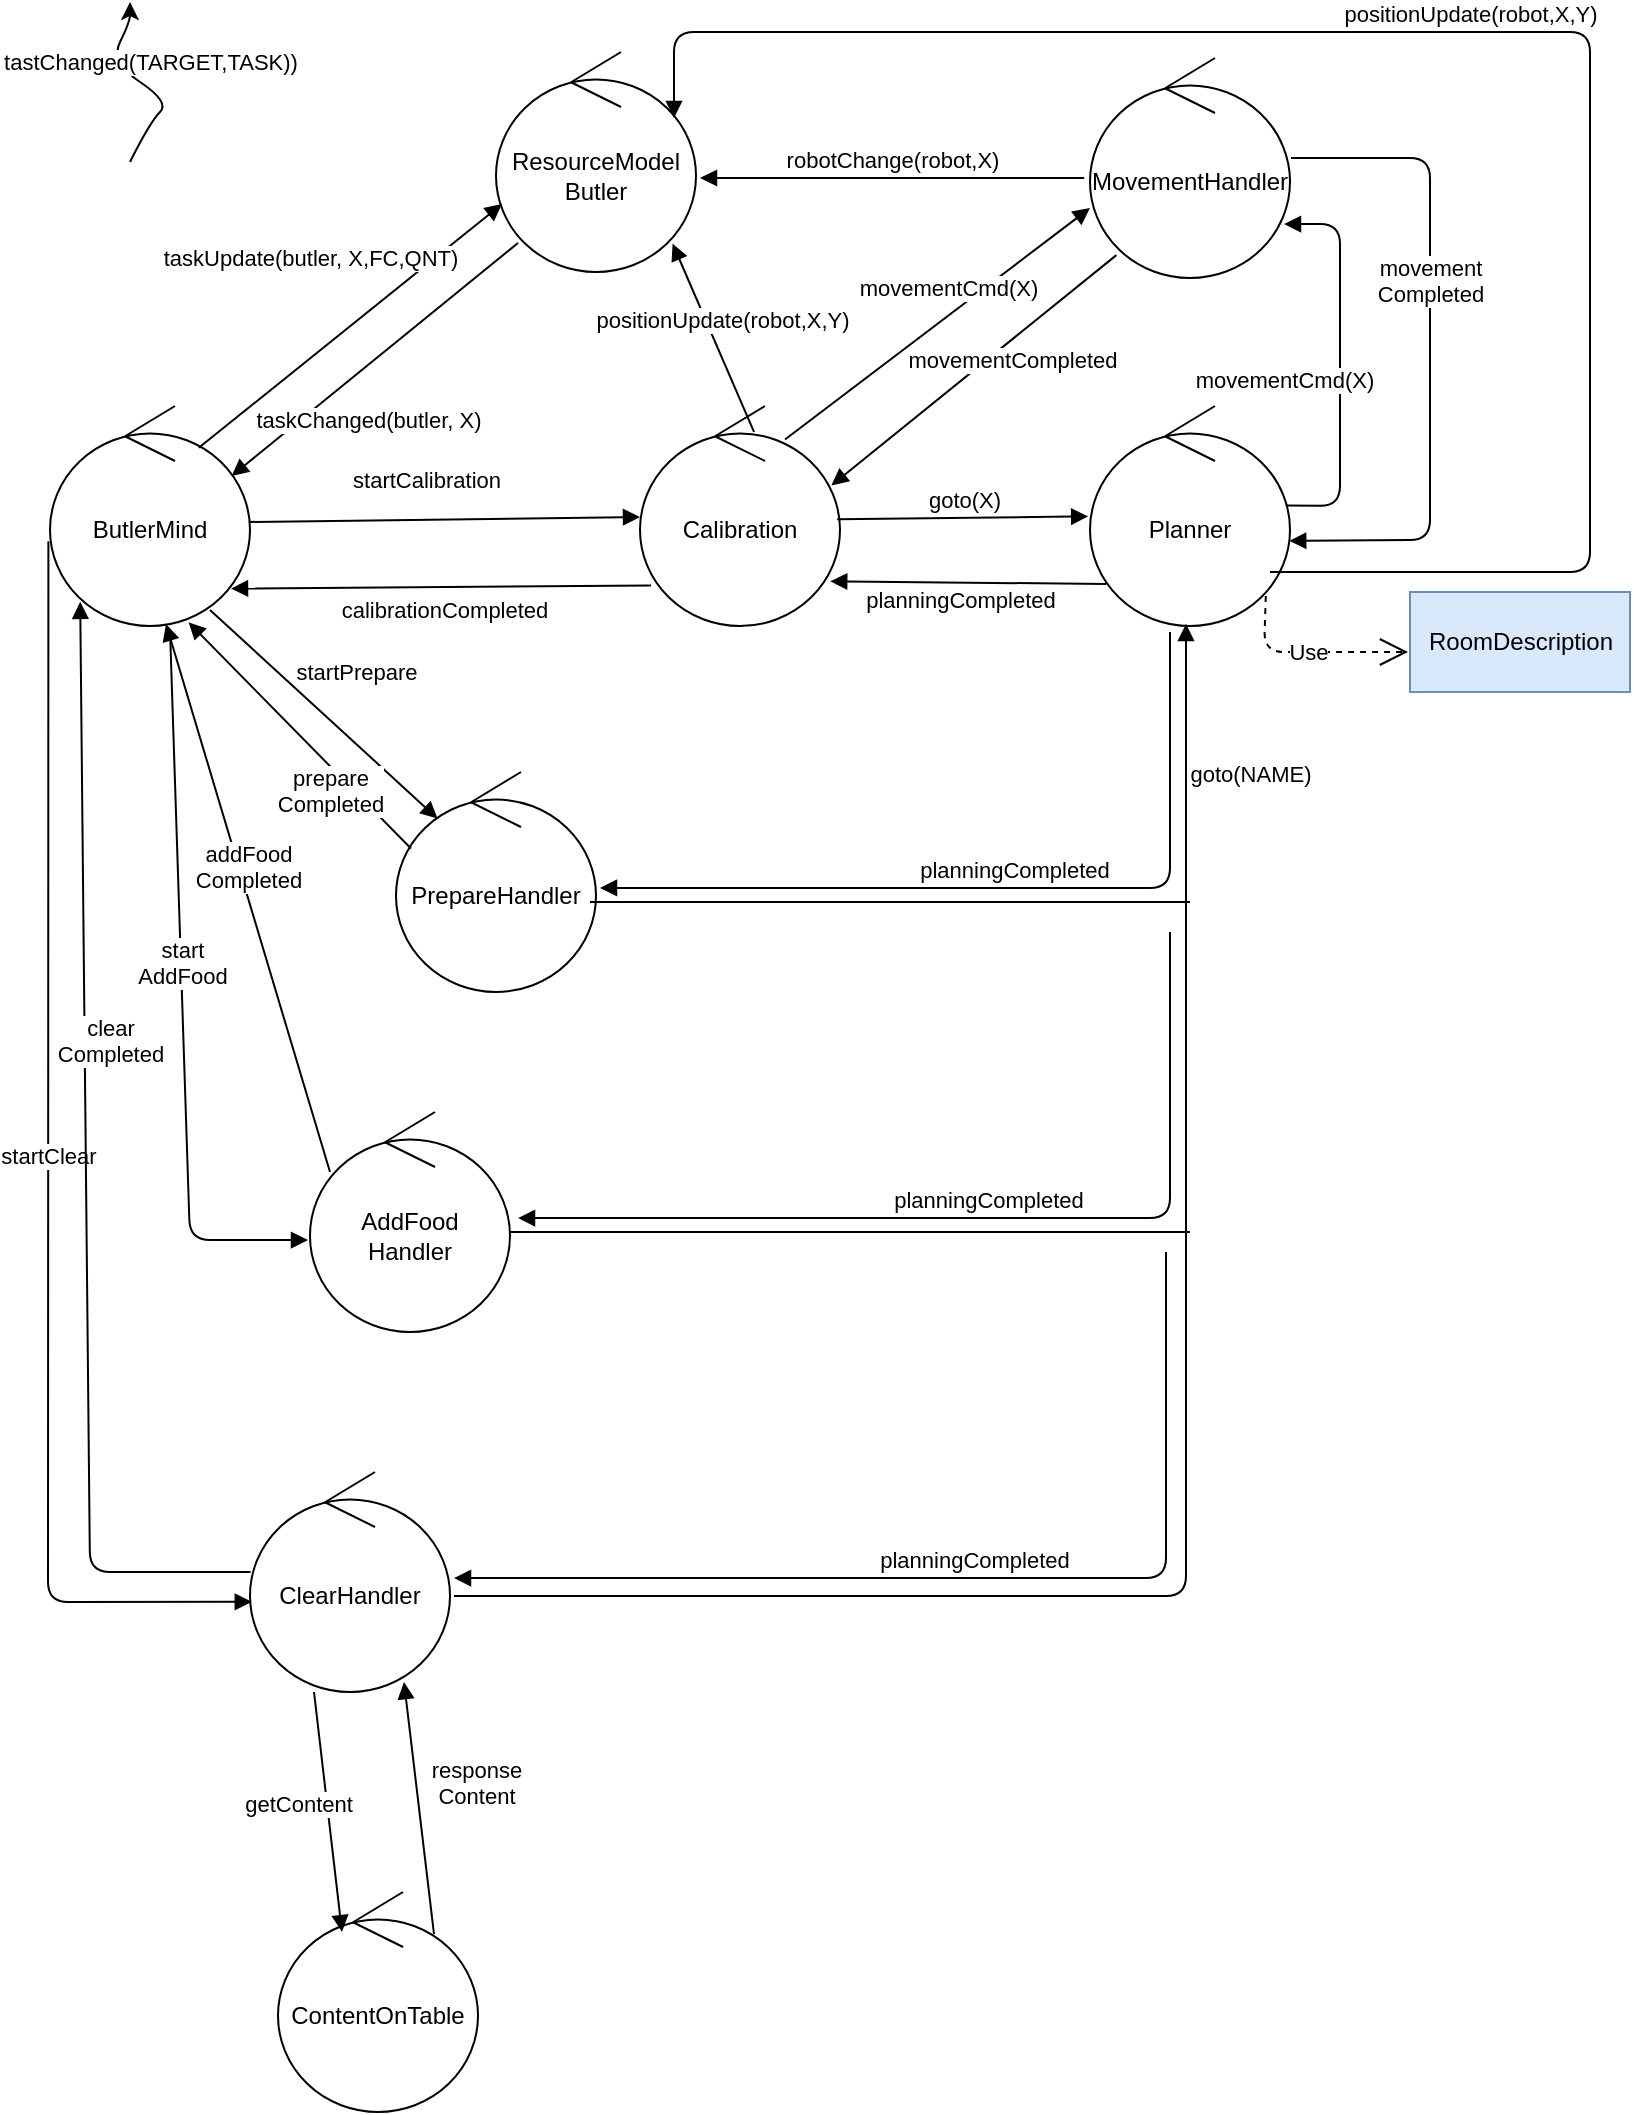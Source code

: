 <mxfile version="11.3.0" type="device" pages="1"><diagram id="pWQMM3f1AbMrhdQvNJgL" name="Page-1"><mxGraphModel dx="854" dy="504" grid="1" gridSize="10" guides="1" tooltips="1" connect="1" arrows="1" fold="1" page="1" pageScale="1" pageWidth="827" pageHeight="1169" math="0" shadow="0"><root><mxCell id="0"/><mxCell id="1" parent="0"/><mxCell id="1GV-H2FxFwbUOaAOioJ6-3" value="ResourceModel&lt;br&gt;Butler" style="ellipse;shape=umlControl;whiteSpace=wrap;html=1;" parent="1" vertex="1"><mxGeometry x="253" y="40" width="100" height="110" as="geometry"/></mxCell><mxCell id="1GV-H2FxFwbUOaAOioJ6-5" value="ButlerMind" style="ellipse;shape=umlControl;whiteSpace=wrap;html=1;" parent="1" vertex="1"><mxGeometry x="30" y="217" width="100" height="110" as="geometry"/></mxCell><mxCell id="1GV-H2FxFwbUOaAOioJ6-6" value="Calibration" style="ellipse;shape=umlControl;whiteSpace=wrap;html=1;" parent="1" vertex="1"><mxGeometry x="325" y="217" width="100" height="110" as="geometry"/></mxCell><mxCell id="1GV-H2FxFwbUOaAOioJ6-7" value="Planner" style="ellipse;shape=umlControl;whiteSpace=wrap;html=1;" parent="1" vertex="1"><mxGeometry x="550" y="217" width="100" height="110" as="geometry"/></mxCell><mxCell id="1GV-H2FxFwbUOaAOioJ6-10" value="taskChanged(butler, X)" style="html=1;verticalAlign=bottom;endArrow=block;entryX=0.908;entryY=0.318;entryDx=0;entryDy=0;entryPerimeter=0;exitX=0.11;exitY=0.868;exitDx=0;exitDy=0;exitPerimeter=0;" parent="1" source="1GV-H2FxFwbUOaAOioJ6-3" target="1GV-H2FxFwbUOaAOioJ6-5" edge="1"><mxGeometry x="0.297" y="28" width="80" relative="1" as="geometry"><mxPoint x="270" y="135" as="sourcePoint"/><mxPoint x="60" y="357.5" as="targetPoint"/><mxPoint as="offset"/></mxGeometry></mxCell><mxCell id="1GV-H2FxFwbUOaAOioJ6-11" value="taskUpdate(butler, X,FC,QNT)" style="html=1;verticalAlign=bottom;endArrow=block;entryX=0.03;entryY=0.691;entryDx=0;entryDy=0;entryPerimeter=0;exitX=0.744;exitY=0.19;exitDx=0;exitDy=0;exitPerimeter=0;" parent="1" source="1GV-H2FxFwbUOaAOioJ6-5" target="1GV-H2FxFwbUOaAOioJ6-3" edge="1"><mxGeometry x="-0.004" y="32" width="80" relative="1" as="geometry"><mxPoint x="50" y="265" as="sourcePoint"/><mxPoint x="130" y="265" as="targetPoint"/><mxPoint as="offset"/></mxGeometry></mxCell><mxCell id="1GV-H2FxFwbUOaAOioJ6-16" value="startCalibration" style="html=1;verticalAlign=bottom;endArrow=block;exitX=1;exitY=0.527;exitDx=0;exitDy=0;exitPerimeter=0;" parent="1" source="1GV-H2FxFwbUOaAOioJ6-5" target="1GV-H2FxFwbUOaAOioJ6-6" edge="1"><mxGeometry x="-0.095" y="11" width="80" relative="1" as="geometry"><mxPoint x="70" y="387.5" as="sourcePoint"/><mxPoint x="220" y="352.5" as="targetPoint"/><mxPoint as="offset"/></mxGeometry></mxCell><mxCell id="1GV-H2FxFwbUOaAOioJ6-17" value="calibrationCompleted" style="html=1;verticalAlign=bottom;endArrow=block;entryX=0.905;entryY=0.83;entryDx=0;entryDy=0;entryPerimeter=0;exitX=0.055;exitY=0.816;exitDx=0;exitDy=0;exitPerimeter=0;" parent="1" source="1GV-H2FxFwbUOaAOioJ6-6" target="1GV-H2FxFwbUOaAOioJ6-5" edge="1"><mxGeometry x="-0.01" y="20" width="80" relative="1" as="geometry"><mxPoint x="200" y="372.5" as="sourcePoint"/><mxPoint x="210" y="427.5" as="targetPoint"/><mxPoint as="offset"/></mxGeometry></mxCell><mxCell id="1GV-H2FxFwbUOaAOioJ6-18" value="goto(X)" style="html=1;verticalAlign=bottom;endArrow=block;exitX=0.986;exitY=0.515;exitDx=0;exitDy=0;exitPerimeter=0;entryX=-0.009;entryY=0.502;entryDx=0;entryDy=0;entryPerimeter=0;" parent="1" source="1GV-H2FxFwbUOaAOioJ6-6" target="1GV-H2FxFwbUOaAOioJ6-7" edge="1"><mxGeometry width="80" relative="1" as="geometry"><mxPoint x="350" y="367.5" as="sourcePoint"/><mxPoint x="550" y="272" as="targetPoint"/></mxGeometry></mxCell><mxCell id="1GV-H2FxFwbUOaAOioJ6-19" value="planningCompleted" style="html=1;verticalAlign=bottom;endArrow=block;exitX=0.081;exitY=0.809;exitDx=0;exitDy=0;exitPerimeter=0;entryX=0.951;entryY=0.797;entryDx=0;entryDy=0;entryPerimeter=0;" parent="1" source="1GV-H2FxFwbUOaAOioJ6-7" target="1GV-H2FxFwbUOaAOioJ6-6" edge="1"><mxGeometry x="0.057" y="18" width="80" relative="1" as="geometry"><mxPoint x="340" y="437.5" as="sourcePoint"/><mxPoint x="420" y="437.5" as="targetPoint"/><mxPoint as="offset"/></mxGeometry></mxCell><mxCell id="1GV-H2FxFwbUOaAOioJ6-26" value="MovementHandler" style="ellipse;shape=umlControl;whiteSpace=wrap;html=1;" parent="1" vertex="1"><mxGeometry x="550" y="43" width="100" height="110" as="geometry"/></mxCell><mxCell id="1GV-H2FxFwbUOaAOioJ6-27" value="movementCmd(X)" style="html=1;verticalAlign=bottom;endArrow=block;entryX=0;entryY=0.682;entryDx=0;entryDy=0;entryPerimeter=0;exitX=0.725;exitY=0.152;exitDx=0;exitDy=0;exitPerimeter=0;" parent="1" source="1GV-H2FxFwbUOaAOioJ6-6" target="1GV-H2FxFwbUOaAOioJ6-26" edge="1"><mxGeometry x="0.103" y="5" width="80" relative="1" as="geometry"><mxPoint x="330" y="347.5" as="sourcePoint"/><mxPoint x="410" y="287.5" as="targetPoint"/><mxPoint y="1" as="offset"/></mxGeometry></mxCell><mxCell id="1GV-H2FxFwbUOaAOioJ6-28" value="movementCompleted" style="html=1;verticalAlign=bottom;endArrow=block;exitX=0.132;exitY=0.896;exitDx=0;exitDy=0;exitPerimeter=0;entryX=0.957;entryY=0.361;entryDx=0;entryDy=0;entryPerimeter=0;" parent="1" source="1GV-H2FxFwbUOaAOioJ6-26" target="1GV-H2FxFwbUOaAOioJ6-6" edge="1"><mxGeometry x="-0.135" y="15" width="80" relative="1" as="geometry"><mxPoint x="370" y="337.5" as="sourcePoint"/><mxPoint x="450" y="337.5" as="targetPoint"/><mxPoint as="offset"/></mxGeometry></mxCell><mxCell id="1GV-H2FxFwbUOaAOioJ6-29" value="robotChange(robot,X)" style="html=1;verticalAlign=bottom;endArrow=block;exitX=-0.029;exitY=0.545;exitDx=0;exitDy=0;exitPerimeter=0;" parent="1" source="1GV-H2FxFwbUOaAOioJ6-26" edge="1"><mxGeometry width="80" relative="1" as="geometry"><mxPoint x="240" y="232.5" as="sourcePoint"/><mxPoint x="355" y="103" as="targetPoint"/></mxGeometry></mxCell><mxCell id="1GV-H2FxFwbUOaAOioJ6-30" value="movementCmd(X)" style="html=1;verticalAlign=bottom;endArrow=block;entryX=0.97;entryY=0.755;entryDx=0;entryDy=0;entryPerimeter=0;exitX=0.984;exitY=0.452;exitDx=0;exitDy=0;exitPerimeter=0;" parent="1" source="1GV-H2FxFwbUOaAOioJ6-7" target="1GV-H2FxFwbUOaAOioJ6-26" edge="1"><mxGeometry x="-0.176" y="28" width="80" relative="1" as="geometry"><mxPoint x="285.5" y="359.22" as="sourcePoint"/><mxPoint x="390" y="262.52" as="targetPoint"/><mxPoint as="offset"/><Array as="points"><mxPoint x="675" y="267"/><mxPoint x="675" y="126"/></Array></mxGeometry></mxCell><mxCell id="1GV-H2FxFwbUOaAOioJ6-31" value="movement&lt;br&gt;Completed" style="html=1;verticalAlign=bottom;endArrow=block;exitX=1.005;exitY=0.454;exitDx=0;exitDy=0;exitPerimeter=0;entryX=0.996;entryY=0.613;entryDx=0;entryDy=0;entryPerimeter=0;" parent="1" source="1GV-H2FxFwbUOaAOioJ6-26" target="1GV-H2FxFwbUOaAOioJ6-7" edge="1"><mxGeometry x="-0.115" width="80" relative="1" as="geometry"><mxPoint x="413" y="290.02" as="sourcePoint"/><mxPoint x="308.7" y="382.21" as="targetPoint"/><mxPoint as="offset"/><Array as="points"><mxPoint x="720" y="93"/><mxPoint x="720" y="284"/></Array></mxGeometry></mxCell><mxCell id="1GV-H2FxFwbUOaAOioJ6-32" value="RoomDescription" style="html=1;fillColor=#dae8fc;strokeColor=#6c8ebf;" parent="1" vertex="1"><mxGeometry x="710" y="310" width="110" height="50" as="geometry"/></mxCell><mxCell id="1GV-H2FxFwbUOaAOioJ6-33" value="Use" style="endArrow=open;endSize=12;dashed=1;html=1;exitX=0.879;exitY=0.864;exitDx=0;exitDy=0;exitPerimeter=0;" parent="1" source="1GV-H2FxFwbUOaAOioJ6-7" edge="1"><mxGeometry width="160" relative="1" as="geometry"><mxPoint x="337" y="67.5" as="sourcePoint"/><mxPoint x="709" y="340" as="targetPoint"/><Array as="points"><mxPoint x="637" y="340"/></Array></mxGeometry></mxCell><mxCell id="1GV-H2FxFwbUOaAOioJ6-34" value="positionUpdate(robot,X,Y)" style="html=1;verticalAlign=bottom;endArrow=block;exitX=0.57;exitY=0.118;exitDx=0;exitDy=0;exitPerimeter=0;entryX=0.883;entryY=0.871;entryDx=0;entryDy=0;entryPerimeter=0;" parent="1" source="1GV-H2FxFwbUOaAOioJ6-6" target="1GV-H2FxFwbUOaAOioJ6-3" edge="1"><mxGeometry x="-0.046" y="-4" width="80" relative="1" as="geometry"><mxPoint x="220" y="262.5" as="sourcePoint"/><mxPoint x="300" y="262.5" as="targetPoint"/><mxPoint as="offset"/></mxGeometry></mxCell><mxCell id="1GV-H2FxFwbUOaAOioJ6-85" value="tastChanged(TARGET,TASK))" style="curved=1;endArrow=classic;html=1;" parent="1" edge="1"><mxGeometry x="0.066" y="-11" width="50" height="50" relative="1" as="geometry"><mxPoint x="70" y="95" as="sourcePoint"/><mxPoint x="70" y="15" as="targetPoint"/><Array as="points"><mxPoint x="80" y="75"/><mxPoint x="90" y="65"/><mxPoint x="60" y="45"/><mxPoint x="70" y="25"/></Array><mxPoint as="offset"/></mxGeometry></mxCell><mxCell id="1GV-H2FxFwbUOaAOioJ6-86" value="PrepareHandler" style="ellipse;shape=umlControl;whiteSpace=wrap;html=1;" parent="1" vertex="1"><mxGeometry x="203" y="400" width="100" height="110" as="geometry"/></mxCell><mxCell id="1GV-H2FxFwbUOaAOioJ6-87" value="AddFood&lt;br&gt;Handler" style="ellipse;shape=umlControl;whiteSpace=wrap;html=1;" parent="1" vertex="1"><mxGeometry x="160" y="570" width="100" height="110" as="geometry"/></mxCell><mxCell id="1GV-H2FxFwbUOaAOioJ6-88" value="ClearHandler" style="ellipse;shape=umlControl;whiteSpace=wrap;html=1;" parent="1" vertex="1"><mxGeometry x="130" y="750" width="100" height="110" as="geometry"/></mxCell><mxCell id="1GV-H2FxFwbUOaAOioJ6-89" value="startClear" style="html=1;verticalAlign=bottom;endArrow=block;exitX=-0.008;exitY=0.615;exitDx=0;exitDy=0;exitPerimeter=0;entryX=0.009;entryY=0.59;entryDx=0;entryDy=0;entryPerimeter=0;" parent="1" source="1GV-H2FxFwbUOaAOioJ6-5" target="1GV-H2FxFwbUOaAOioJ6-88" edge="1"><mxGeometry width="80" relative="1" as="geometry"><mxPoint x="-30" y="460" as="sourcePoint"/><mxPoint x="50" y="460" as="targetPoint"/><Array as="points"><mxPoint x="29" y="815"/></Array></mxGeometry></mxCell><mxCell id="1GV-H2FxFwbUOaAOioJ6-90" value="clear&lt;br&gt;Completed" style="html=1;verticalAlign=bottom;endArrow=block;exitX=0.003;exitY=0.454;exitDx=0;exitDy=0;exitPerimeter=0;entryX=0.151;entryY=0.89;entryDx=0;entryDy=0;entryPerimeter=0;" parent="1" source="1GV-H2FxFwbUOaAOioJ6-88" target="1GV-H2FxFwbUOaAOioJ6-5" edge="1"><mxGeometry x="0.168" y="-13" width="80" relative="1" as="geometry"><mxPoint x="50" y="840" as="sourcePoint"/><mxPoint x="130" y="840" as="targetPoint"/><Array as="points"><mxPoint x="50" y="800"/></Array><mxPoint as="offset"/></mxGeometry></mxCell><mxCell id="1GV-H2FxFwbUOaAOioJ6-92" value="startPrepare" style="html=1;verticalAlign=bottom;endArrow=block;entryX=0.208;entryY=0.212;entryDx=0;entryDy=0;entryPerimeter=0;" parent="1" target="1GV-H2FxFwbUOaAOioJ6-86" edge="1"><mxGeometry x="0.043" y="20" width="80" relative="1" as="geometry"><mxPoint x="110" y="319" as="sourcePoint"/><mxPoint x="190" y="390" as="targetPoint"/><mxPoint as="offset"/></mxGeometry></mxCell><mxCell id="1GV-H2FxFwbUOaAOioJ6-93" value="prepare&lt;br&gt;Completed" style="html=1;verticalAlign=bottom;endArrow=block;exitX=0.075;exitY=0.348;exitDx=0;exitDy=0;exitPerimeter=0;entryX=0.693;entryY=0.983;entryDx=0;entryDy=0;entryPerimeter=0;" parent="1" source="1GV-H2FxFwbUOaAOioJ6-86" target="1GV-H2FxFwbUOaAOioJ6-5" edge="1"><mxGeometry x="-0.522" y="20" width="80" relative="1" as="geometry"><mxPoint x="80" y="450" as="sourcePoint"/><mxPoint x="160" y="450" as="targetPoint"/><mxPoint as="offset"/></mxGeometry></mxCell><mxCell id="1GV-H2FxFwbUOaAOioJ6-94" value="start&lt;br&gt;AddFood" style="html=1;verticalAlign=bottom;endArrow=block;entryX=-0.01;entryY=0.582;entryDx=0;entryDy=0;entryPerimeter=0;" parent="1" target="1GV-H2FxFwbUOaAOioJ6-87" edge="1"><mxGeometry width="80" relative="1" as="geometry"><mxPoint x="90" y="329" as="sourcePoint"/><mxPoint x="220" y="520" as="targetPoint"/><Array as="points"><mxPoint x="100" y="634"/></Array></mxGeometry></mxCell><mxCell id="1GV-H2FxFwbUOaAOioJ6-95" value="addFood&lt;br&gt;Completed" style="html=1;verticalAlign=bottom;endArrow=block;exitX=0.1;exitY=0.273;exitDx=0;exitDy=0;exitPerimeter=0;entryX=0.58;entryY=0.991;entryDx=0;entryDy=0;entryPerimeter=0;" parent="1" source="1GV-H2FxFwbUOaAOioJ6-87" target="1GV-H2FxFwbUOaAOioJ6-5" edge="1"><mxGeometry width="80" relative="1" as="geometry"><mxPoint x="110" y="570" as="sourcePoint"/><mxPoint x="190" y="570" as="targetPoint"/></mxGeometry></mxCell><mxCell id="1GV-H2FxFwbUOaAOioJ6-96" value="goto(NAME)" style="html=1;verticalAlign=bottom;endArrow=block;exitX=1.02;exitY=0.564;exitDx=0;exitDy=0;exitPerimeter=0;entryX=0.48;entryY=0.991;entryDx=0;entryDy=0;entryPerimeter=0;" parent="1" source="1GV-H2FxFwbUOaAOioJ6-88" target="1GV-H2FxFwbUOaAOioJ6-7" edge="1"><mxGeometry x="0.803" y="-32" width="80" relative="1" as="geometry"><mxPoint x="450" y="460" as="sourcePoint"/><mxPoint x="530" y="460" as="targetPoint"/><Array as="points"><mxPoint x="598" y="812"/></Array><mxPoint as="offset"/></mxGeometry></mxCell><mxCell id="1GV-H2FxFwbUOaAOioJ6-97" value="" style="html=1;verticalAlign=bottom;endArrow=none;endFill=0;" parent="1" edge="1"><mxGeometry width="80" relative="1" as="geometry"><mxPoint x="300" y="465" as="sourcePoint"/><mxPoint x="600" y="465" as="targetPoint"/></mxGeometry></mxCell><mxCell id="1GV-H2FxFwbUOaAOioJ6-98" value="" style="html=1;verticalAlign=bottom;endArrow=none;endFill=0;" parent="1" edge="1"><mxGeometry width="80" relative="1" as="geometry"><mxPoint x="260" y="630" as="sourcePoint"/><mxPoint x="600" y="630" as="targetPoint"/></mxGeometry></mxCell><mxCell id="1GV-H2FxFwbUOaAOioJ6-99" value="planningCompleted" style="html=1;verticalAlign=bottom;endArrow=block;exitX=0.4;exitY=1.027;exitDx=0;exitDy=0;exitPerimeter=0;entryX=1.02;entryY=0.527;entryDx=0;entryDy=0;entryPerimeter=0;" parent="1" source="1GV-H2FxFwbUOaAOioJ6-7" target="1GV-H2FxFwbUOaAOioJ6-86" edge="1"><mxGeometry width="80" relative="1" as="geometry"><mxPoint x="480" y="520" as="sourcePoint"/><mxPoint x="560" y="520" as="targetPoint"/><Array as="points"><mxPoint x="590" y="458"/></Array></mxGeometry></mxCell><mxCell id="1GV-H2FxFwbUOaAOioJ6-100" value="planningCompleted" style="html=1;verticalAlign=bottom;endArrow=block;entryX=1.04;entryY=0.482;entryDx=0;entryDy=0;entryPerimeter=0;" parent="1" target="1GV-H2FxFwbUOaAOioJ6-87" edge="1"><mxGeometry width="80" relative="1" as="geometry"><mxPoint x="590" y="480" as="sourcePoint"/><mxPoint x="470" y="560" as="targetPoint"/><Array as="points"><mxPoint x="590" y="623"/></Array></mxGeometry></mxCell><mxCell id="1GV-H2FxFwbUOaAOioJ6-101" value="planningCompleted" style="html=1;verticalAlign=bottom;endArrow=block;entryX=1.02;entryY=0.482;entryDx=0;entryDy=0;entryPerimeter=0;" parent="1" target="1GV-H2FxFwbUOaAOioJ6-88" edge="1"><mxGeometry width="80" relative="1" as="geometry"><mxPoint x="588" y="640" as="sourcePoint"/><mxPoint x="262" y="783.02" as="targetPoint"/><Array as="points"><mxPoint x="588" y="803"/></Array></mxGeometry></mxCell><mxCell id="1GV-H2FxFwbUOaAOioJ6-104" value="positionUpdate(robot,X,Y)" style="html=1;verticalAlign=bottom;endArrow=block;exitX=0.9;exitY=0.755;exitDx=0;exitDy=0;exitPerimeter=0;entryX=0.89;entryY=0.3;entryDx=0;entryDy=0;entryPerimeter=0;" parent="1" source="1GV-H2FxFwbUOaAOioJ6-7" target="1GV-H2FxFwbUOaAOioJ6-3" edge="1"><mxGeometry x="0.053" width="80" relative="1" as="geometry"><mxPoint x="650" y="300" as="sourcePoint"/><mxPoint x="730" y="300" as="targetPoint"/><Array as="points"><mxPoint x="800" y="300"/><mxPoint x="800" y="30"/><mxPoint x="342" y="30"/></Array><mxPoint as="offset"/></mxGeometry></mxCell><mxCell id="tNCTRSznDmnNaQyvnnnB-1" value="ContentOnTable" style="ellipse;shape=umlControl;whiteSpace=wrap;html=1;" vertex="1" parent="1"><mxGeometry x="144" y="960" width="100" height="110" as="geometry"/></mxCell><mxCell id="tNCTRSznDmnNaQyvnnnB-7" value="getContent" style="html=1;verticalAlign=bottom;endArrow=block;exitX=0.32;exitY=1;exitDx=0;exitDy=0;exitPerimeter=0;entryX=0.32;entryY=0.182;entryDx=0;entryDy=0;entryPerimeter=0;" edge="1" parent="1" source="1GV-H2FxFwbUOaAOioJ6-88" target="tNCTRSznDmnNaQyvnnnB-1"><mxGeometry x="0.056" y="-16" width="80" relative="1" as="geometry"><mxPoint x="20" y="1090" as="sourcePoint"/><mxPoint x="100" y="1090" as="targetPoint"/><mxPoint as="offset"/></mxGeometry></mxCell><mxCell id="tNCTRSznDmnNaQyvnnnB-8" value="response&lt;br&gt;Content" style="html=1;verticalAlign=bottom;endArrow=block;exitX=0.78;exitY=0.191;exitDx=0;exitDy=0;exitPerimeter=0;entryX=0.77;entryY=0.955;entryDx=0;entryDy=0;entryPerimeter=0;" edge="1" parent="1" source="tNCTRSznDmnNaQyvnnnB-1" target="1GV-H2FxFwbUOaAOioJ6-88"><mxGeometry x="-0.093" y="-28" width="80" relative="1" as="geometry"><mxPoint x="20" y="1090" as="sourcePoint"/><mxPoint x="100" y="1090" as="targetPoint"/><mxPoint as="offset"/></mxGeometry></mxCell></root></mxGraphModel></diagram></mxfile>